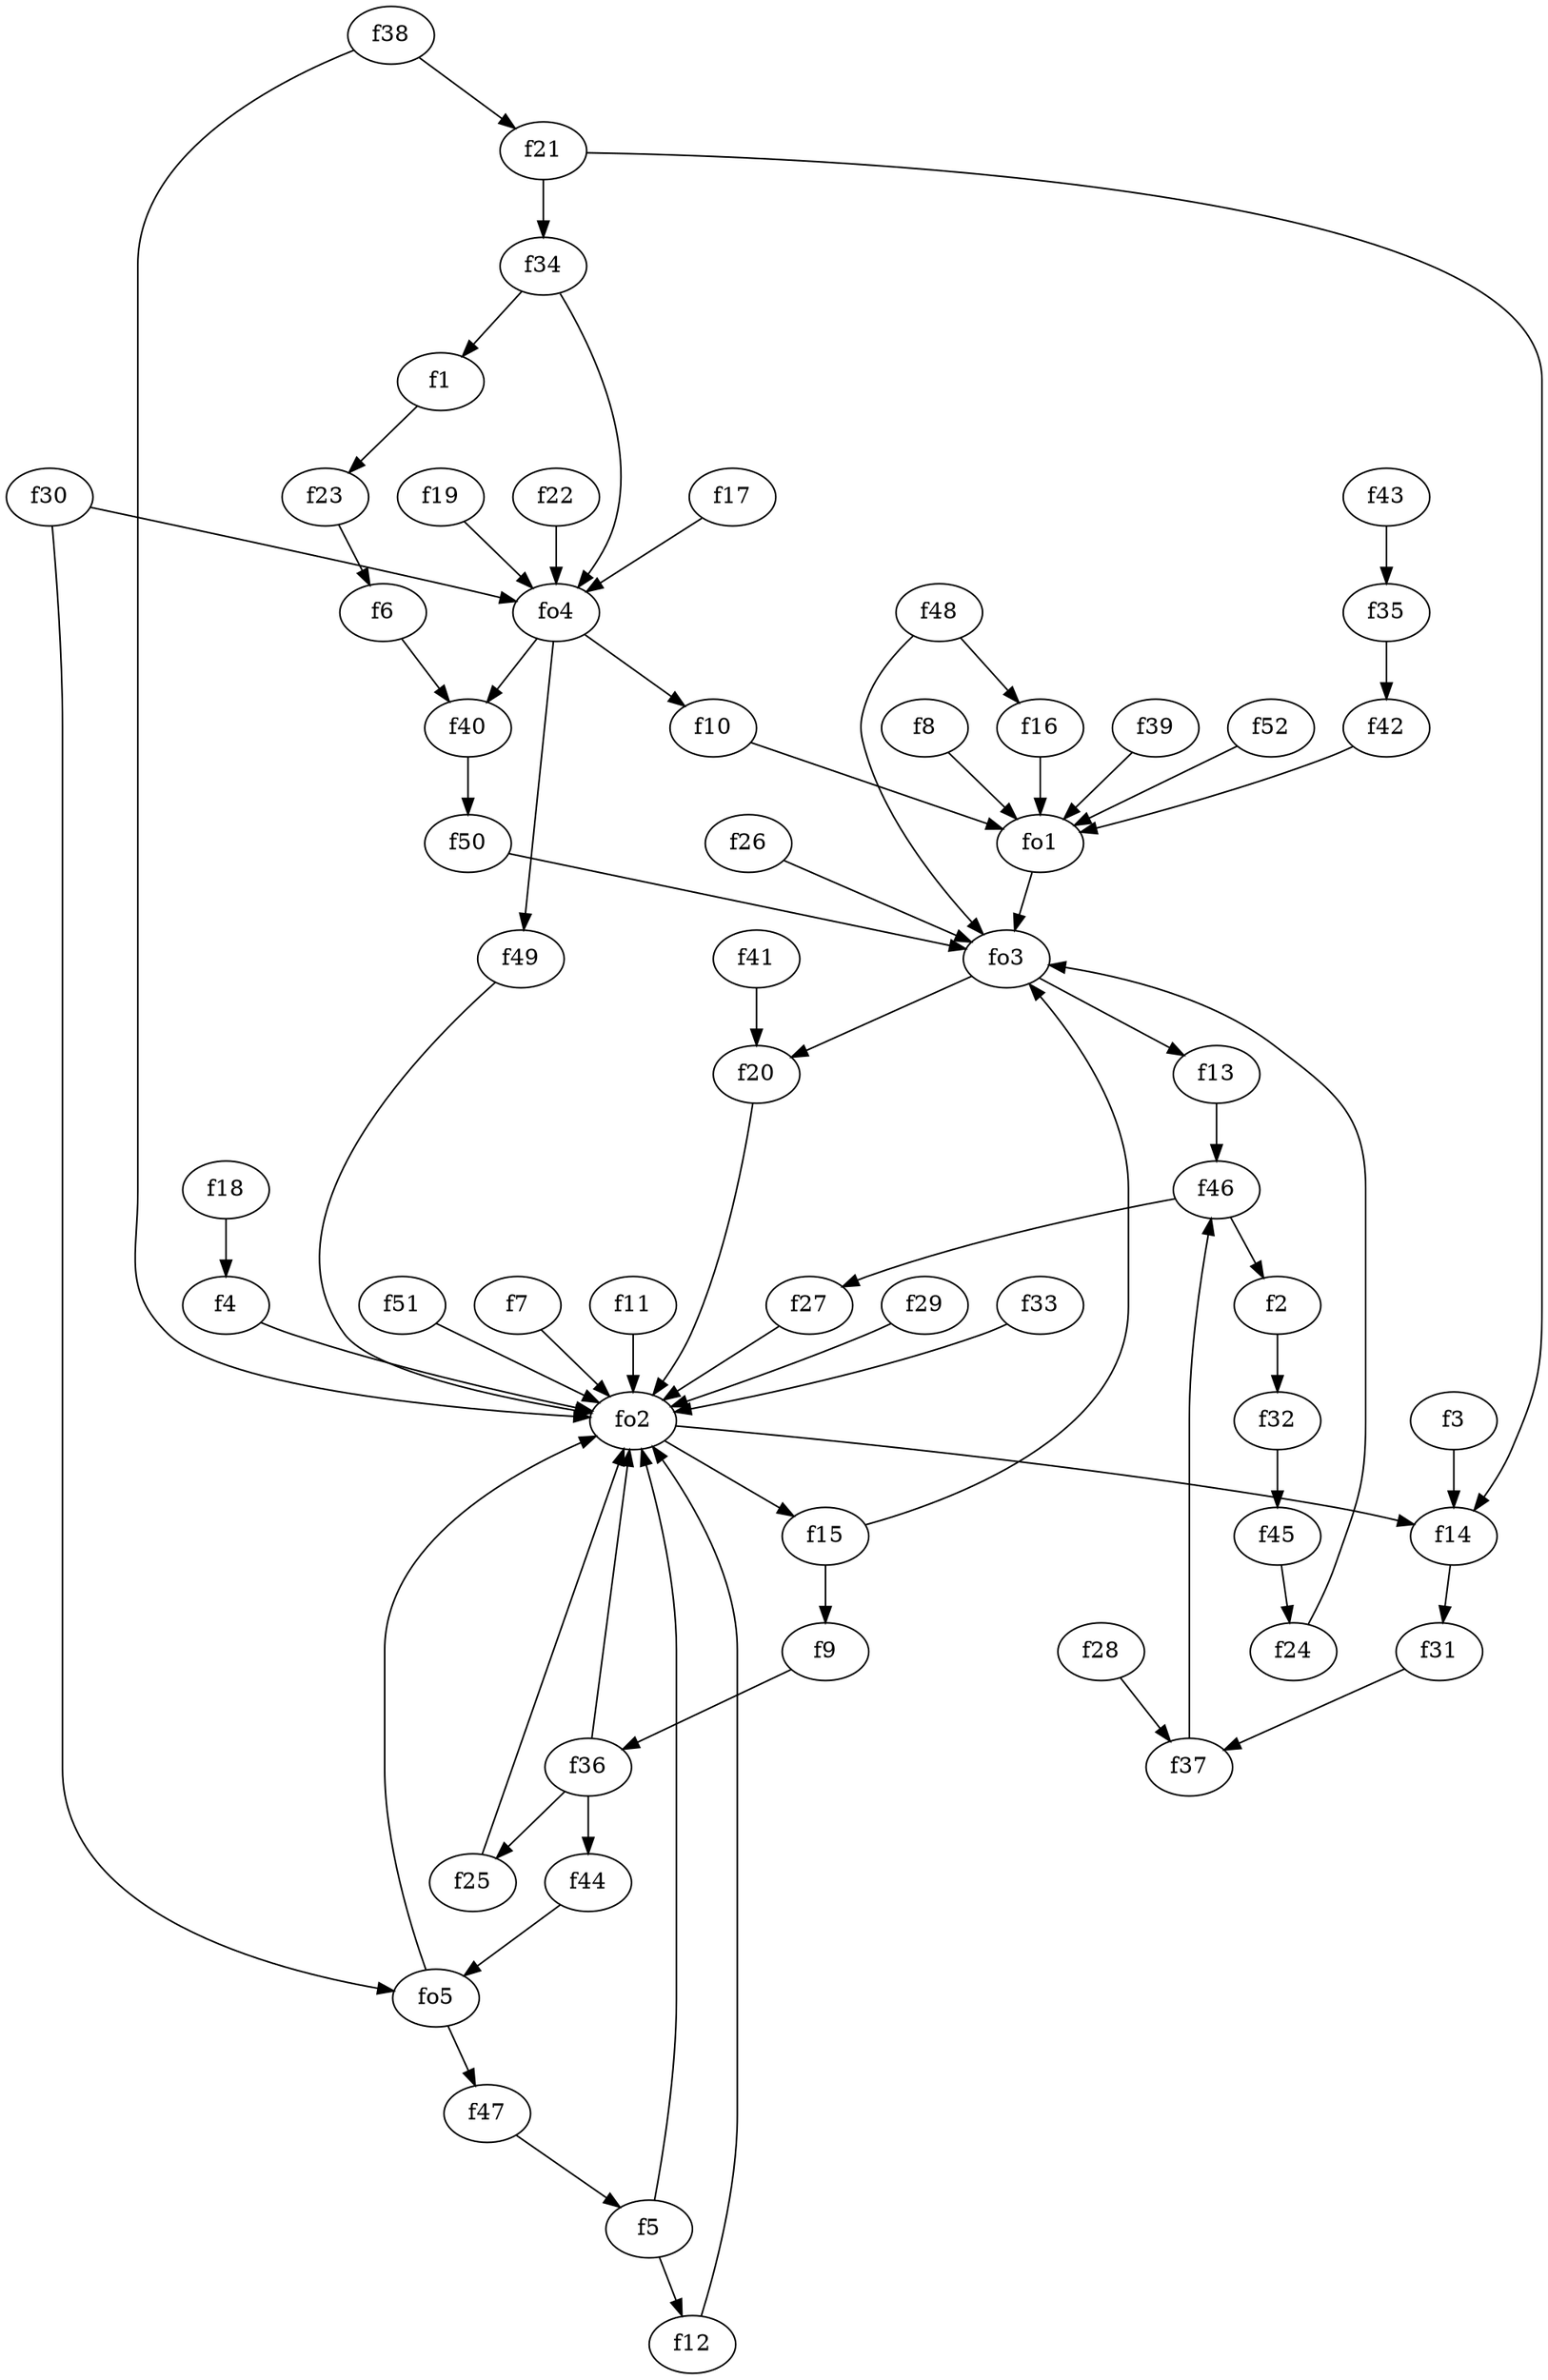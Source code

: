 strict digraph  {
f1;
f2;
f3;
f4;
f5;
f6;
f7;
f8;
f9;
f10;
f11;
f12;
f13;
f14;
f15;
f16;
f17;
f18;
f19;
f20;
f21;
f22;
f23;
f24;
f25;
f26;
f27;
f28;
f29;
f30;
f31;
f32;
f33;
f34;
f35;
f36;
f37;
f38;
f39;
f40;
f41;
f42;
f43;
f44;
f45;
f46;
f47;
f48;
f49;
f50;
f51;
f52;
fo1;
fo2;
fo3;
fo4;
fo5;
f1 -> f23  [weight=2];
f2 -> f32  [weight=2];
f3 -> f14  [weight=2];
f4 -> fo2  [weight=2];
f5 -> f12  [weight=2];
f5 -> fo2  [weight=2];
f6 -> f40  [weight=2];
f7 -> fo2  [weight=2];
f8 -> fo1  [weight=2];
f9 -> f36  [weight=2];
f10 -> fo1  [weight=2];
f11 -> fo2  [weight=2];
f12 -> fo2  [weight=2];
f13 -> f46  [weight=2];
f14 -> f31  [weight=2];
f15 -> f9  [weight=2];
f15 -> fo3  [weight=2];
f16 -> fo1  [weight=2];
f17 -> fo4  [weight=2];
f18 -> f4  [weight=2];
f19 -> fo4  [weight=2];
f20 -> fo2  [weight=2];
f21 -> f34  [weight=2];
f21 -> f14  [weight=2];
f22 -> fo4  [weight=2];
f23 -> f6  [weight=2];
f24 -> fo3  [weight=2];
f25 -> fo2  [weight=2];
f26 -> fo3  [weight=2];
f27 -> fo2  [weight=2];
f28 -> f37  [weight=2];
f29 -> fo2  [weight=2];
f30 -> fo4  [weight=2];
f30 -> fo5  [weight=2];
f31 -> f37  [weight=2];
f32 -> f45  [weight=2];
f33 -> fo2  [weight=2];
f34 -> f1  [weight=2];
f34 -> fo4  [weight=2];
f35 -> f42  [weight=2];
f36 -> fo2  [weight=2];
f36 -> f44  [weight=2];
f36 -> f25  [weight=2];
f37 -> f46  [weight=2];
f38 -> f21  [weight=2];
f38 -> fo2  [weight=2];
f39 -> fo1  [weight=2];
f40 -> f50  [weight=2];
f41 -> f20  [weight=2];
f42 -> fo1  [weight=2];
f43 -> f35  [weight=2];
f44 -> fo5  [weight=2];
f45 -> f24  [weight=2];
f46 -> f2  [weight=2];
f46 -> f27  [weight=2];
f47 -> f5  [weight=2];
f48 -> f16  [weight=2];
f48 -> fo3  [weight=2];
f49 -> fo2  [weight=2];
f50 -> fo3  [weight=2];
f51 -> fo2  [weight=2];
f52 -> fo1  [weight=2];
fo1 -> fo3  [weight=2];
fo2 -> f14  [weight=2];
fo2 -> f15  [weight=2];
fo3 -> f13  [weight=2];
fo3 -> f20  [weight=2];
fo4 -> f10  [weight=2];
fo4 -> f40  [weight=2];
fo4 -> f49  [weight=2];
fo5 -> fo2  [weight=2];
fo5 -> f47  [weight=2];
}
